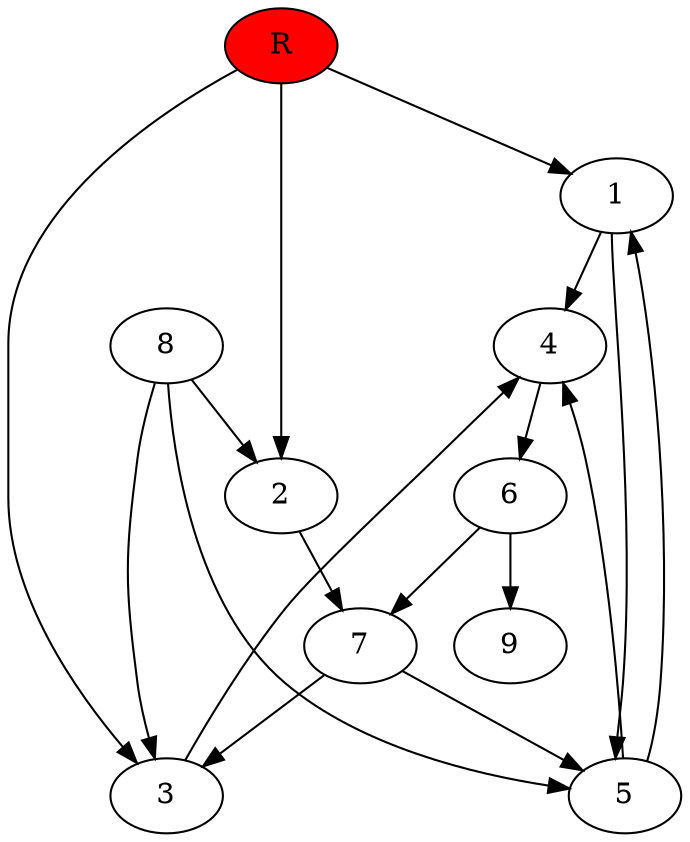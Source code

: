 digraph prb19429 {
	1
	2
	3
	4
	5
	6
	7
	8
	R [fillcolor="#ff0000" style=filled]
	1 -> 4
	1 -> 5
	2 -> 7
	3 -> 4
	4 -> 6
	5 -> 1
	5 -> 4
	6 -> 7
	6 -> 9
	7 -> 3
	7 -> 5
	8 -> 2
	8 -> 3
	8 -> 5
	R -> 1
	R -> 2
	R -> 3
}
